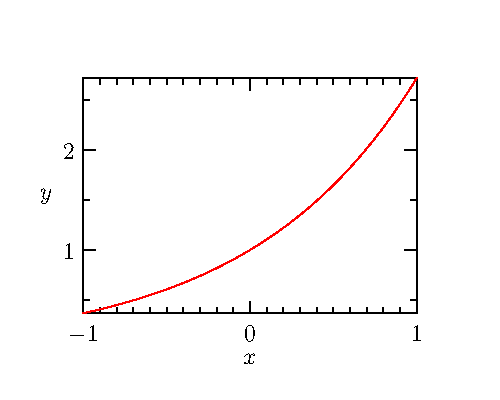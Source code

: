 import graph;

size(250,200,IgnoreAspect);

draw(graph(exp,-1,1),red);

xaxis("$x$",BottomTop,LeftTicks);
yaxis("$y$",LeftRight,RightTicks);

fixedscaling((-1.5,-0.5),(1.5,3.5));

